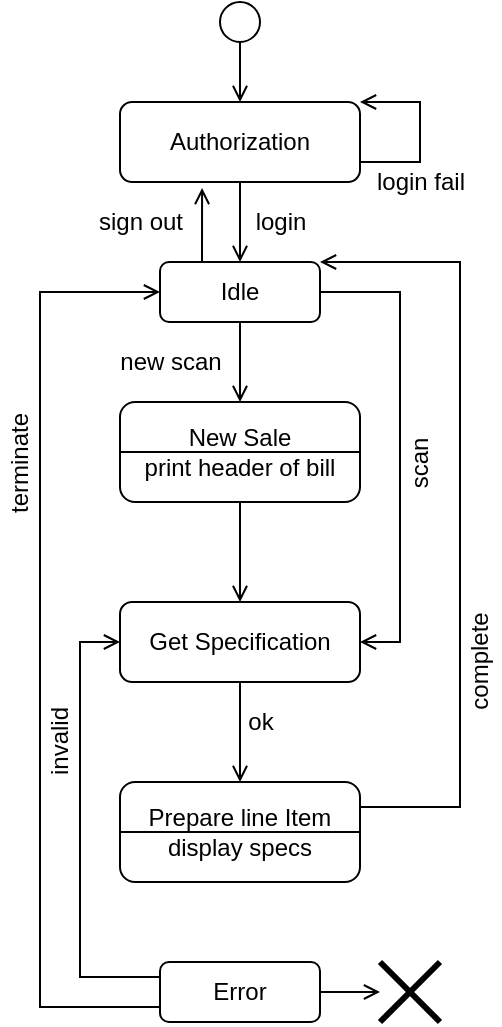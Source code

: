 <mxfile version="13.6.2" type="device"><diagram id="b8Nqm1gUFfv4Op2cAUxf" name="Page-1"><mxGraphModel dx="1422" dy="822" grid="1" gridSize="10" guides="1" tooltips="1" connect="1" arrows="1" fold="1" page="0" pageScale="1" pageWidth="850" pageHeight="1100" math="0" shadow="0"><root><mxCell id="0"/><mxCell id="1" parent="0"/><mxCell id="EYzYpJPKzZkogvx8fpCi-18" style="edgeStyle=orthogonalEdgeStyle;rounded=0;orthogonalLoop=1;jettySize=auto;html=1;exitX=0.5;exitY=1;exitDx=0;exitDy=0;entryX=0.5;entryY=0;entryDx=0;entryDy=0;endArrow=open;endFill=0;" edge="1" parent="1" source="EYzYpJPKzZkogvx8fpCi-1" target="EYzYpJPKzZkogvx8fpCi-2"><mxGeometry relative="1" as="geometry"/></mxCell><mxCell id="EYzYpJPKzZkogvx8fpCi-1" value="" style="ellipse;whiteSpace=wrap;html=1;aspect=fixed;" vertex="1" parent="1"><mxGeometry x="390" y="100" width="20" height="20" as="geometry"/></mxCell><mxCell id="EYzYpJPKzZkogvx8fpCi-19" style="edgeStyle=orthogonalEdgeStyle;rounded=0;orthogonalLoop=1;jettySize=auto;html=1;exitX=0.5;exitY=1;exitDx=0;exitDy=0;entryX=0.5;entryY=0;entryDx=0;entryDy=0;endArrow=open;endFill=0;" edge="1" parent="1" source="EYzYpJPKzZkogvx8fpCi-2" target="EYzYpJPKzZkogvx8fpCi-3"><mxGeometry relative="1" as="geometry"/></mxCell><mxCell id="EYzYpJPKzZkogvx8fpCi-2" value="Authorization" style="rounded=1;whiteSpace=wrap;html=1;" vertex="1" parent="1"><mxGeometry x="340" y="150" width="120" height="40" as="geometry"/></mxCell><mxCell id="EYzYpJPKzZkogvx8fpCi-20" style="edgeStyle=orthogonalEdgeStyle;rounded=0;orthogonalLoop=1;jettySize=auto;html=1;exitX=0.5;exitY=1;exitDx=0;exitDy=0;entryX=0.5;entryY=0;entryDx=0;entryDy=0;endArrow=open;endFill=0;" edge="1" parent="1" source="EYzYpJPKzZkogvx8fpCi-3" target="EYzYpJPKzZkogvx8fpCi-5"><mxGeometry relative="1" as="geometry"/></mxCell><mxCell id="EYzYpJPKzZkogvx8fpCi-21" style="edgeStyle=orthogonalEdgeStyle;rounded=0;orthogonalLoop=1;jettySize=auto;html=1;exitX=0.25;exitY=0;exitDx=0;exitDy=0;entryX=0.342;entryY=1.075;entryDx=0;entryDy=0;entryPerimeter=0;endArrow=open;endFill=0;" edge="1" parent="1" source="EYzYpJPKzZkogvx8fpCi-3" target="EYzYpJPKzZkogvx8fpCi-2"><mxGeometry relative="1" as="geometry"/></mxCell><mxCell id="EYzYpJPKzZkogvx8fpCi-28" style="edgeStyle=orthogonalEdgeStyle;rounded=0;orthogonalLoop=1;jettySize=auto;html=1;exitX=1;exitY=0.5;exitDx=0;exitDy=0;entryX=1;entryY=0.5;entryDx=0;entryDy=0;endArrow=open;endFill=0;" edge="1" parent="1" source="EYzYpJPKzZkogvx8fpCi-3" target="EYzYpJPKzZkogvx8fpCi-7"><mxGeometry relative="1" as="geometry"/></mxCell><mxCell id="EYzYpJPKzZkogvx8fpCi-3" value="Idle" style="rounded=1;whiteSpace=wrap;html=1;" vertex="1" parent="1"><mxGeometry x="360" y="230" width="80" height="30" as="geometry"/></mxCell><mxCell id="EYzYpJPKzZkogvx8fpCi-22" style="edgeStyle=orthogonalEdgeStyle;rounded=0;orthogonalLoop=1;jettySize=auto;html=1;exitX=0.5;exitY=1;exitDx=0;exitDy=0;entryX=0.5;entryY=0;entryDx=0;entryDy=0;endArrow=open;endFill=0;" edge="1" parent="1" source="EYzYpJPKzZkogvx8fpCi-5" target="EYzYpJPKzZkogvx8fpCi-7"><mxGeometry relative="1" as="geometry"/></mxCell><mxCell id="EYzYpJPKzZkogvx8fpCi-5" value="New Sale&lt;br&gt;print header of bill" style="rounded=1;whiteSpace=wrap;html=1;" vertex="1" parent="1"><mxGeometry x="340" y="300" width="120" height="50" as="geometry"/></mxCell><mxCell id="EYzYpJPKzZkogvx8fpCi-6" value="" style="line;strokeWidth=1;fillColor=none;align=left;verticalAlign=middle;spacingTop=-1;spacingLeft=3;spacingRight=3;rotatable=0;labelPosition=right;points=[];portConstraint=eastwest;" vertex="1" parent="1"><mxGeometry x="340" y="321" width="120" height="8" as="geometry"/></mxCell><mxCell id="EYzYpJPKzZkogvx8fpCi-23" style="edgeStyle=orthogonalEdgeStyle;rounded=0;orthogonalLoop=1;jettySize=auto;html=1;exitX=0.5;exitY=1;exitDx=0;exitDy=0;entryX=0.5;entryY=0;entryDx=0;entryDy=0;endArrow=open;endFill=0;" edge="1" parent="1" source="EYzYpJPKzZkogvx8fpCi-7" target="EYzYpJPKzZkogvx8fpCi-9"><mxGeometry relative="1" as="geometry"/></mxCell><mxCell id="EYzYpJPKzZkogvx8fpCi-7" value="Get Specification" style="rounded=1;whiteSpace=wrap;html=1;" vertex="1" parent="1"><mxGeometry x="340" y="400" width="120" height="40" as="geometry"/></mxCell><mxCell id="EYzYpJPKzZkogvx8fpCi-27" style="edgeStyle=orthogonalEdgeStyle;rounded=0;orthogonalLoop=1;jettySize=auto;html=1;exitX=1;exitY=0.25;exitDx=0;exitDy=0;entryX=1;entryY=0;entryDx=0;entryDy=0;endArrow=open;endFill=0;" edge="1" parent="1" source="EYzYpJPKzZkogvx8fpCi-9" target="EYzYpJPKzZkogvx8fpCi-3"><mxGeometry relative="1" as="geometry"><Array as="points"><mxPoint x="510" y="503"/><mxPoint x="510" y="230"/></Array></mxGeometry></mxCell><mxCell id="EYzYpJPKzZkogvx8fpCi-9" value="Prepare line Item&lt;br&gt;display specs" style="rounded=1;whiteSpace=wrap;html=1;" vertex="1" parent="1"><mxGeometry x="340" y="490" width="120" height="50" as="geometry"/></mxCell><mxCell id="EYzYpJPKzZkogvx8fpCi-10" value="" style="line;strokeWidth=1;fillColor=none;align=left;verticalAlign=middle;spacingTop=-1;spacingLeft=3;spacingRight=3;rotatable=0;labelPosition=right;points=[];portConstraint=eastwest;" vertex="1" parent="1"><mxGeometry x="340" y="511" width="120" height="8" as="geometry"/></mxCell><mxCell id="EYzYpJPKzZkogvx8fpCi-24" style="edgeStyle=orthogonalEdgeStyle;rounded=0;orthogonalLoop=1;jettySize=auto;html=1;exitX=0;exitY=0.25;exitDx=0;exitDy=0;entryX=0;entryY=0.5;entryDx=0;entryDy=0;endArrow=open;endFill=0;" edge="1" parent="1" source="EYzYpJPKzZkogvx8fpCi-12" target="EYzYpJPKzZkogvx8fpCi-7"><mxGeometry relative="1" as="geometry"/></mxCell><mxCell id="EYzYpJPKzZkogvx8fpCi-25" style="edgeStyle=orthogonalEdgeStyle;rounded=0;orthogonalLoop=1;jettySize=auto;html=1;exitX=0;exitY=0.75;exitDx=0;exitDy=0;entryX=0;entryY=0.5;entryDx=0;entryDy=0;endArrow=open;endFill=0;" edge="1" parent="1" source="EYzYpJPKzZkogvx8fpCi-12" target="EYzYpJPKzZkogvx8fpCi-3"><mxGeometry relative="1" as="geometry"><Array as="points"><mxPoint x="300" y="603"/><mxPoint x="300" y="245"/></Array></mxGeometry></mxCell><mxCell id="EYzYpJPKzZkogvx8fpCi-41" style="edgeStyle=orthogonalEdgeStyle;rounded=0;orthogonalLoop=1;jettySize=auto;html=1;exitX=1;exitY=0.5;exitDx=0;exitDy=0;endArrow=open;endFill=0;" edge="1" parent="1" source="EYzYpJPKzZkogvx8fpCi-12"><mxGeometry relative="1" as="geometry"><mxPoint x="470" y="595" as="targetPoint"/></mxGeometry></mxCell><mxCell id="EYzYpJPKzZkogvx8fpCi-12" value="Error" style="rounded=1;whiteSpace=wrap;html=1;" vertex="1" parent="1"><mxGeometry x="360" y="580" width="80" height="30" as="geometry"/></mxCell><mxCell id="EYzYpJPKzZkogvx8fpCi-26" style="edgeStyle=orthogonalEdgeStyle;rounded=0;orthogonalLoop=1;jettySize=auto;html=1;exitX=1;exitY=0.75;exitDx=0;exitDy=0;entryX=1;entryY=0;entryDx=0;entryDy=0;endArrow=open;endFill=0;" edge="1" parent="1" source="EYzYpJPKzZkogvx8fpCi-2" target="EYzYpJPKzZkogvx8fpCi-2"><mxGeometry relative="1" as="geometry"><Array as="points"><mxPoint x="490" y="180"/><mxPoint x="490" y="150"/></Array></mxGeometry></mxCell><mxCell id="EYzYpJPKzZkogvx8fpCi-29" value="scan" style="text;html=1;align=center;verticalAlign=middle;resizable=0;points=[];autosize=1;rotation=-90;" vertex="1" parent="1"><mxGeometry x="470" y="321" width="40" height="20" as="geometry"/></mxCell><mxCell id="EYzYpJPKzZkogvx8fpCi-32" value="complete" style="text;html=1;align=center;verticalAlign=middle;resizable=0;points=[];autosize=1;rotation=-90;" vertex="1" parent="1"><mxGeometry x="490" y="420" width="60" height="20" as="geometry"/></mxCell><mxCell id="EYzYpJPKzZkogvx8fpCi-33" value="new scan" style="text;html=1;align=center;verticalAlign=middle;resizable=0;points=[];autosize=1;" vertex="1" parent="1"><mxGeometry x="330" y="270" width="70" height="20" as="geometry"/></mxCell><mxCell id="EYzYpJPKzZkogvx8fpCi-34" value="login" style="text;html=1;align=center;verticalAlign=middle;resizable=0;points=[];autosize=1;" vertex="1" parent="1"><mxGeometry x="400" y="200" width="40" height="20" as="geometry"/></mxCell><mxCell id="EYzYpJPKzZkogvx8fpCi-35" value="sign out" style="text;html=1;align=center;verticalAlign=middle;resizable=0;points=[];autosize=1;" vertex="1" parent="1"><mxGeometry x="320" y="200" width="60" height="20" as="geometry"/></mxCell><mxCell id="EYzYpJPKzZkogvx8fpCi-36" value="login fail" style="text;html=1;align=center;verticalAlign=middle;resizable=0;points=[];autosize=1;" vertex="1" parent="1"><mxGeometry x="460" y="180" width="60" height="20" as="geometry"/></mxCell><mxCell id="EYzYpJPKzZkogvx8fpCi-37" value="ok" style="text;html=1;align=center;verticalAlign=middle;resizable=0;points=[];autosize=1;" vertex="1" parent="1"><mxGeometry x="395" y="450" width="30" height="20" as="geometry"/></mxCell><mxCell id="EYzYpJPKzZkogvx8fpCi-38" value="invalid" style="text;html=1;align=center;verticalAlign=middle;resizable=0;points=[];autosize=1;rotation=-90;" vertex="1" parent="1"><mxGeometry x="285" y="460" width="50" height="20" as="geometry"/></mxCell><mxCell id="EYzYpJPKzZkogvx8fpCi-39" value="terminate" style="text;html=1;align=center;verticalAlign=middle;resizable=0;points=[];autosize=1;rotation=-90;" vertex="1" parent="1"><mxGeometry x="255" y="321" width="70" height="20" as="geometry"/></mxCell><mxCell id="EYzYpJPKzZkogvx8fpCi-40" value="" style="shape=umlDestroy;whiteSpace=wrap;html=1;strokeWidth=3;" vertex="1" parent="1"><mxGeometry x="470" y="580" width="30" height="30" as="geometry"/></mxCell></root></mxGraphModel></diagram></mxfile>